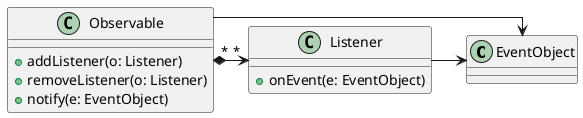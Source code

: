 @startuml

class EventObject

class Observable {
  + addListener(o: Listener)
  + removeListener(o: Listener)
  + notify(e: EventObject)
}

class Listener {
  + onEvent(e: EventObject)
}

Observable "*" *-> "*" Listener
Listener -> EventObject
Observable -> EventObject

skinparam linetype ortho
skinparam Shadowing false

@enduml

